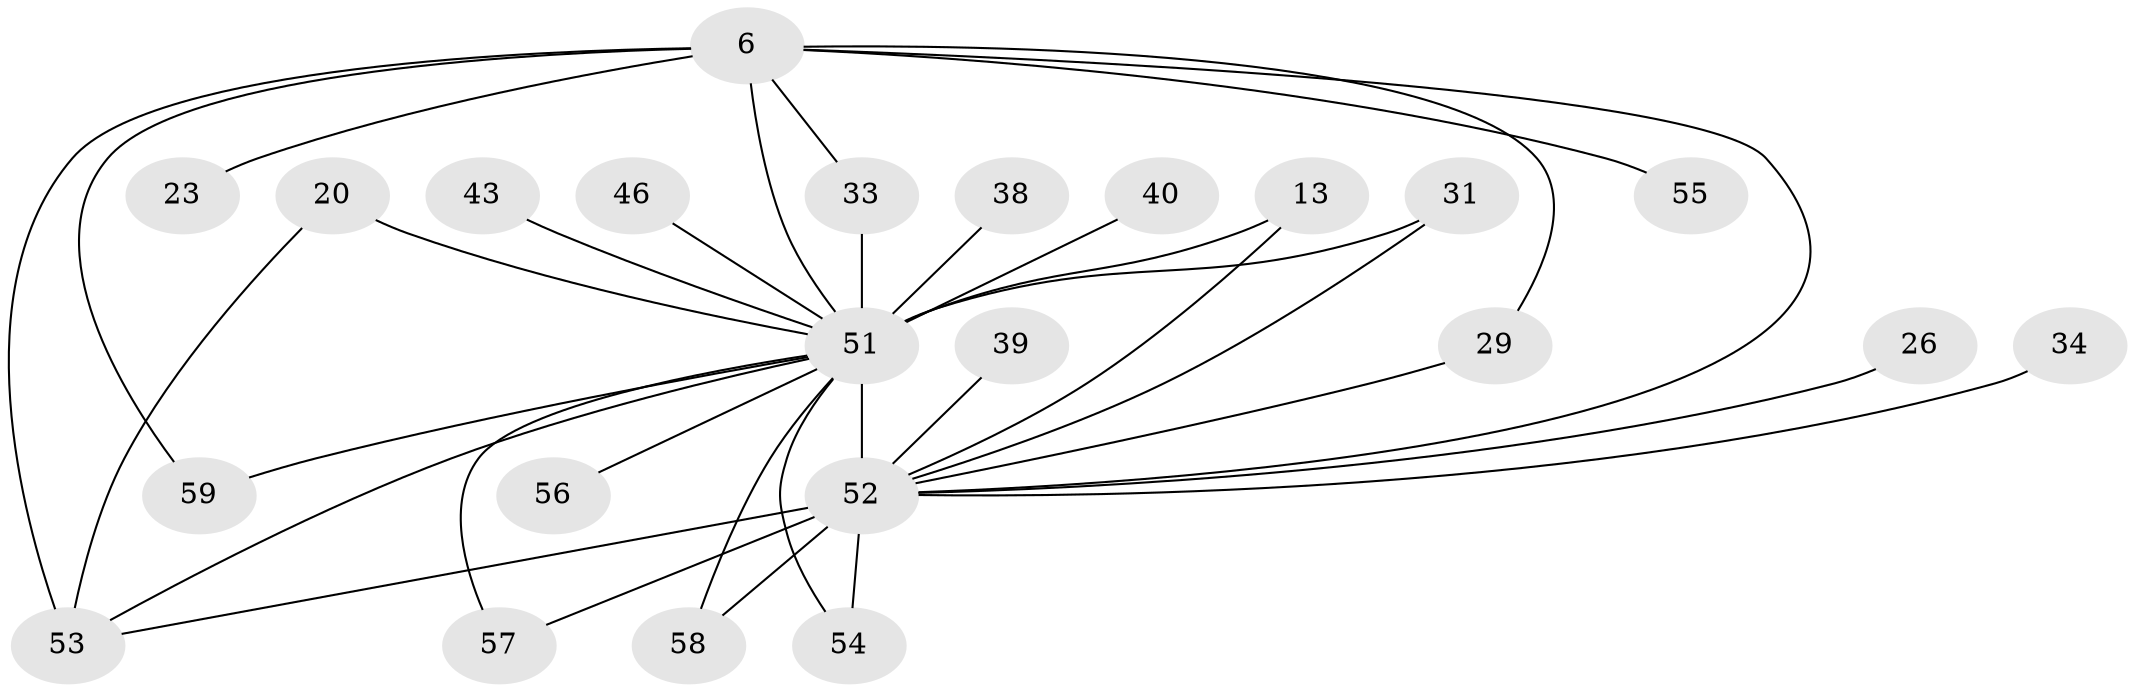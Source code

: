 // original degree distribution, {11: 0.01694915254237288, 19: 0.01694915254237288, 18: 0.05084745762711865, 16: 0.03389830508474576, 14: 0.01694915254237288, 12: 0.01694915254237288, 15: 0.01694915254237288, 4: 0.13559322033898305, 5: 0.01694915254237288, 2: 0.4745762711864407, 3: 0.2033898305084746}
// Generated by graph-tools (version 1.1) at 2025/47/03/04/25 21:47:02]
// undirected, 23 vertices, 34 edges
graph export_dot {
graph [start="1"]
  node [color=gray90,style=filled];
  6 [super="+3"];
  13;
  20 [super="+16"];
  23;
  26;
  29;
  31;
  33;
  34;
  38;
  39;
  40;
  43;
  46;
  51 [super="+42+49+9+22"];
  52 [super="+44+37+50+25+48+28"];
  53 [super="+41"];
  54;
  55;
  56;
  57;
  58;
  59;
  6 -- 23 [weight=2];
  6 -- 33;
  6 -- 51 [weight=11];
  6 -- 55;
  6 -- 59;
  6 -- 29;
  6 -- 53 [weight=2];
  6 -- 52 [weight=10];
  13 -- 51;
  13 -- 52;
  20 -- 53 [weight=2];
  20 -- 51 [weight=4];
  26 -- 52 [weight=2];
  29 -- 52;
  31 -- 51;
  31 -- 52;
  33 -- 51;
  34 -- 52 [weight=2];
  38 -- 51 [weight=2];
  39 -- 52 [weight=2];
  40 -- 51;
  43 -- 51 [weight=2];
  46 -- 51 [weight=2];
  51 -- 52 [weight=34];
  51 -- 53;
  51 -- 54;
  51 -- 56 [weight=2];
  51 -- 57;
  51 -- 58;
  51 -- 59;
  52 -- 53;
  52 -- 58;
  52 -- 54;
  52 -- 57;
}
